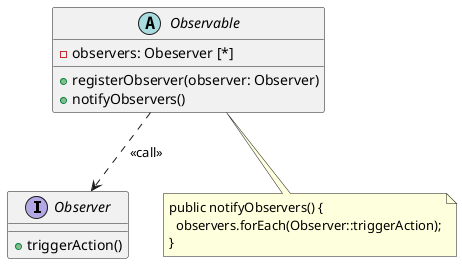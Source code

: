 @startuml

interface Observer {
  + triggerAction()
}

abstract class Observable {
  - observers: Obeserver [*]
  + registerObserver(observer: Observer)
  + notifyObservers()
}

note bottom of Observable 
  public notifyObservers() {
    observers.forEach(Observer::triggerAction);
  }
end note

Observable ..> Observer : << call >>

@enduml
